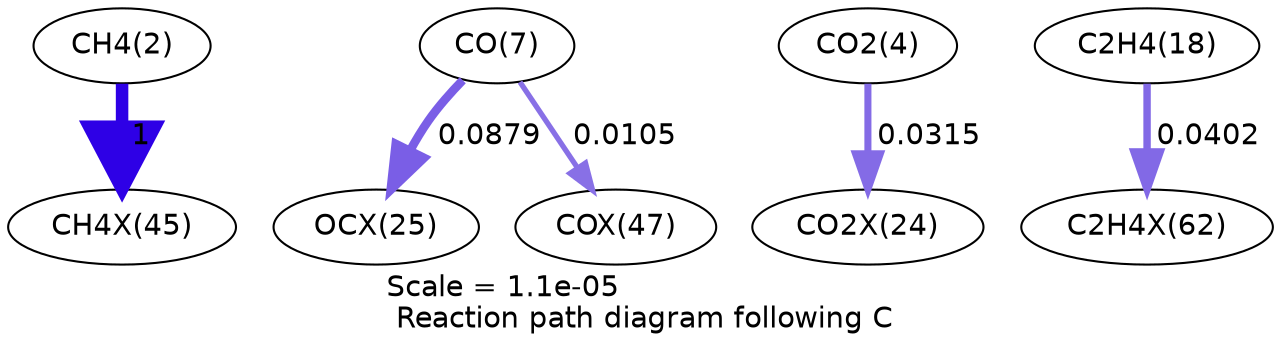 digraph reaction_paths {
center=1;
s4 -> s40[fontname="Helvetica", penwidth=6, arrowsize=3, color="0.7, 1.5, 0.9"
, label=" 1"];
s9 -> s36[fontname="Helvetica", penwidth=4.16, arrowsize=2.08, color="0.7, 0.588, 0.9"
, label=" 0.0879"];
s9 -> s42[fontname="Helvetica", penwidth=2.56, arrowsize=1.28, color="0.7, 0.51, 0.9"
, label=" 0.0105"];
s6 -> s35[fontname="Helvetica", penwidth=3.39, arrowsize=1.7, color="0.7, 0.532, 0.9"
, label=" 0.0315"];
s20 -> s49[fontname="Helvetica", penwidth=3.57, arrowsize=1.79, color="0.7, 0.54, 0.9"
, label=" 0.0402"];
s4 [ fontname="Helvetica", label="CH4(2)"];
s6 [ fontname="Helvetica", label="CO2(4)"];
s9 [ fontname="Helvetica", label="CO(7)"];
s20 [ fontname="Helvetica", label="C2H4(18)"];
s35 [ fontname="Helvetica", label="CO2X(24)"];
s36 [ fontname="Helvetica", label="OCX(25)"];
s40 [ fontname="Helvetica", label="CH4X(45)"];
s42 [ fontname="Helvetica", label="COX(47)"];
s49 [ fontname="Helvetica", label="C2H4X(62)"];
 label = "Scale = 1.1e-05\l Reaction path diagram following C";
 fontname = "Helvetica";
}
